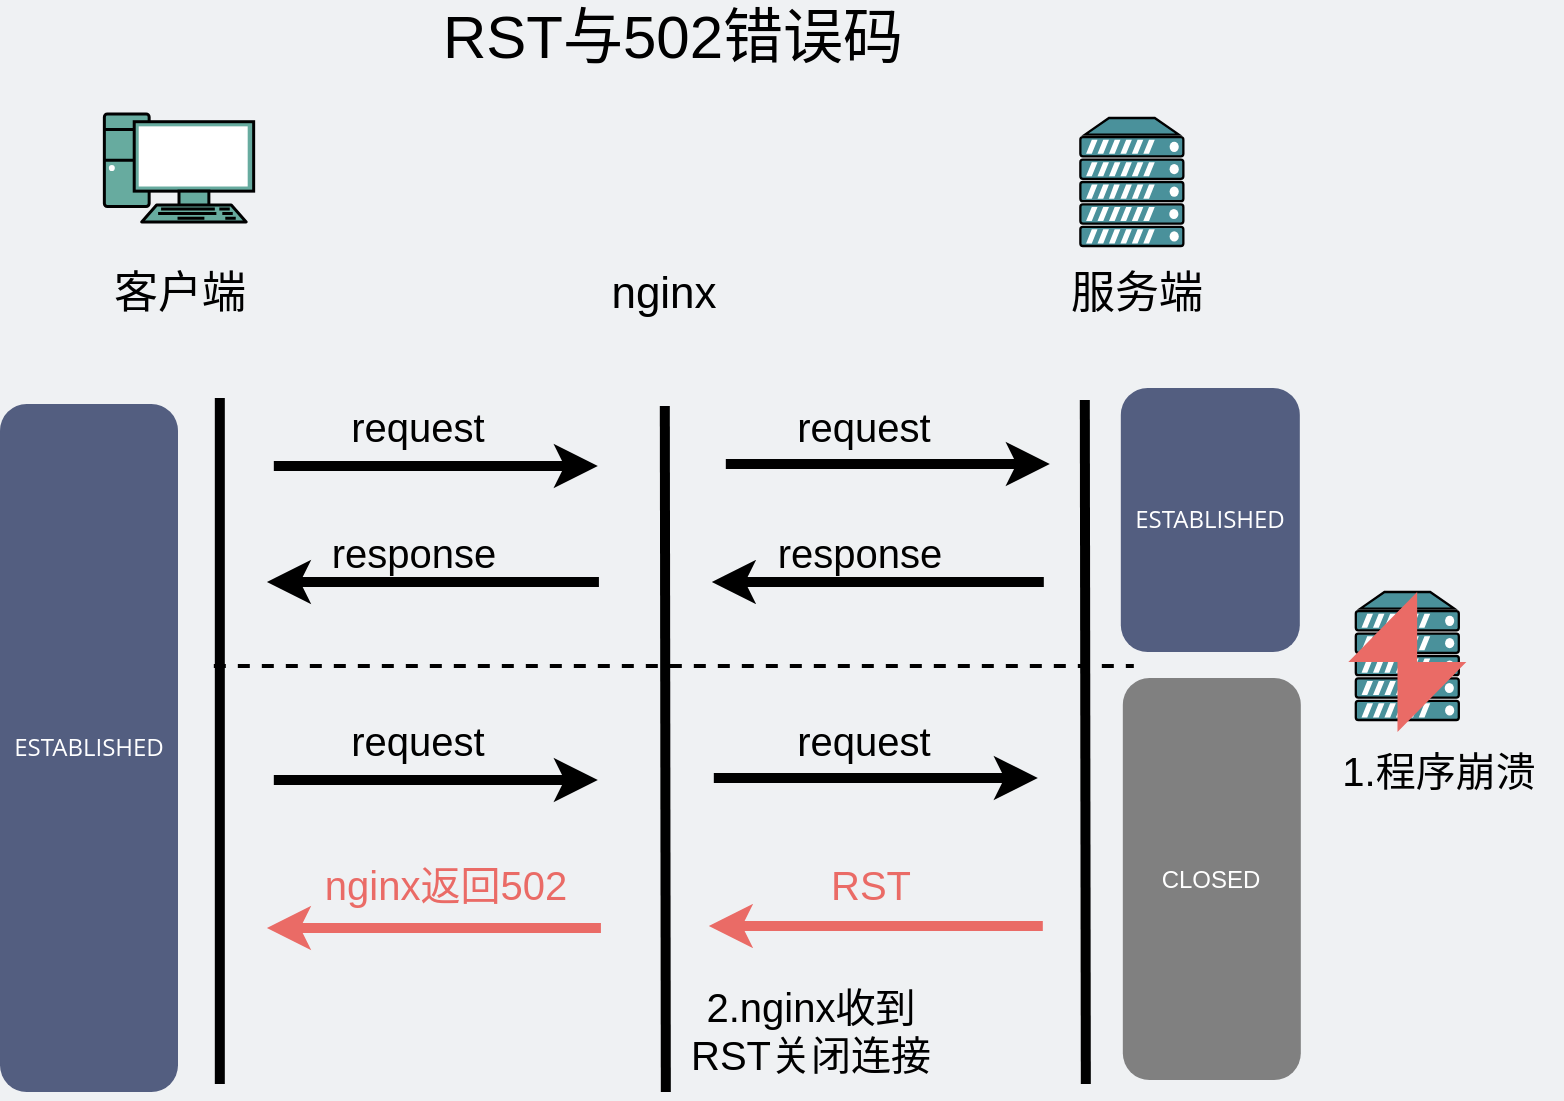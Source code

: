 <mxfile version="15.0.2" type="github">
  <diagram id="3228e29e-7158-1315-38df-8450db1d8a1d" name="Page-1">
    <mxGraphModel dx="800" dy="348" grid="0" gridSize="10" guides="1" tooltips="1" connect="1" arrows="1" fold="1" page="1" pageScale="1" pageWidth="900" pageHeight="620" background="#EFF1F3" math="0" shadow="0">
      <root>
        <mxCell id="0" />
        <mxCell id="1" parent="0" />
        <mxCell id="_KJd5dzx4qh3lxpyMWcO-2" value="" style="fontColor=#0066CC;verticalAlign=top;verticalLabelPosition=bottom;labelPosition=center;align=center;html=1;outlineConnect=0;gradientColor=none;gradientDirection=north;strokeWidth=2;shape=mxgraph.networks.pc;fillColor=#67AB9F;fontSize=30;" parent="1" vertex="1">
          <mxGeometry x="146.18" y="712" width="74.65" height="54" as="geometry" />
        </mxCell>
        <mxCell id="T-5VQnCJckOgUX1Wp16H-28" value="客户端" style="text;html=1;strokeColor=none;fillColor=none;align=center;verticalAlign=middle;whiteSpace=wrap;rounded=0;fontSize=22;" parent="1" vertex="1">
          <mxGeometry x="139.55" y="792" width="87.91" height="20" as="geometry" />
        </mxCell>
        <mxCell id="aH1-eks404bDhsACtXEq-2" value="" style="fontColor=#0066CC;verticalAlign=top;verticalLabelPosition=bottom;labelPosition=center;align=center;html=1;outlineConnect=0;gradientColor=none;gradientDirection=north;strokeWidth=2;shape=mxgraph.networks.server;fillColor=#4A919B;" parent="1" vertex="1">
          <mxGeometry x="634.18" y="714" width="51.5" height="64" as="geometry" />
        </mxCell>
        <mxCell id="aH1-eks404bDhsACtXEq-3" value="服务端" style="text;html=1;strokeColor=none;fillColor=none;align=center;verticalAlign=middle;whiteSpace=wrap;rounded=0;fontSize=22;" parent="1" vertex="1">
          <mxGeometry x="573.18" y="792" width="179" height="20" as="geometry" />
        </mxCell>
        <mxCell id="aH1-eks404bDhsACtXEq-4" value="&lt;font style=&quot;font-size: 30px&quot;&gt;RST与502错误码&lt;/font&gt;" style="text;html=1;strokeColor=none;fillColor=none;align=center;verticalAlign=middle;whiteSpace=wrap;rounded=0;" parent="1" vertex="1">
          <mxGeometry x="232.91" y="659" width="395" height="28" as="geometry" />
        </mxCell>
        <mxCell id="aH1-eks404bDhsACtXEq-7" value="" style="endArrow=none;html=1;strokeWidth=5;" parent="1" edge="1">
          <mxGeometry width="50" height="50" relative="1" as="geometry">
            <mxPoint x="203.91" y="1197" as="sourcePoint" />
            <mxPoint x="203.91" y="854" as="targetPoint" />
          </mxGeometry>
        </mxCell>
        <mxCell id="aH1-eks404bDhsACtXEq-10" value="" style="endArrow=classic;html=1;strokeWidth=5;fontSize=20;" parent="1" edge="1">
          <mxGeometry width="50" height="50" relative="1" as="geometry">
            <mxPoint x="456.91" y="887" as="sourcePoint" />
            <mxPoint x="618.91" y="887" as="targetPoint" />
          </mxGeometry>
        </mxCell>
        <mxCell id="aH1-eks404bDhsACtXEq-12" value="" style="endArrow=none;html=1;strokeWidth=5;startArrow=classic;startFill=1;endFill=0;fontColor=#4A919B;" parent="1" edge="1">
          <mxGeometry width="50" height="50" relative="1" as="geometry">
            <mxPoint x="449.91" y="946" as="sourcePoint" />
            <mxPoint x="615.91" y="946" as="targetPoint" />
          </mxGeometry>
        </mxCell>
        <mxCell id="aH1-eks404bDhsACtXEq-17" value="&lt;span style=&quot;font-family: &amp;quot;open sans&amp;quot; , &amp;quot;clear sans&amp;quot; , &amp;quot;helvetica neue&amp;quot; , &amp;quot;helvetica&amp;quot; , &amp;quot;arial&amp;quot; , sans-serif&quot;&gt;&lt;font style=&quot;font-size: 12px&quot;&gt;ESTABLISHED&lt;/font&gt;&lt;/span&gt;" style="rounded=1;whiteSpace=wrap;html=1;dashed=1;strokeWidth=3;strokeColor=none;fillColor=#535E80;fontColor=#FFFFFF;" parent="1" vertex="1">
          <mxGeometry x="654.41" y="849" width="89.5" height="132" as="geometry" />
        </mxCell>
        <mxCell id="YXoqQ_mGJv7HDvLP6CB5-1" value="" style="endArrow=none;html=1;strokeWidth=5;" parent="1" edge="1">
          <mxGeometry width="50" height="50" relative="1" as="geometry">
            <mxPoint x="636.91" y="1197" as="sourcePoint" />
            <mxPoint x="636.41" y="855" as="targetPoint" />
          </mxGeometry>
        </mxCell>
        <mxCell id="CZwPZS3a3ZRwMsVz8uld-6" value="&lt;font color=&quot;#ffffff&quot;&gt;CLOSED&lt;/font&gt;" style="rounded=1;whiteSpace=wrap;html=1;strokeWidth=3;strokeColor=none;fillColor=#808080;" parent="1" vertex="1">
          <mxGeometry x="655.41" y="994" width="89" height="201" as="geometry" />
        </mxCell>
        <mxCell id="620c4s5pLBTuJ2dwkKwi-3" value="&lt;span style=&quot;font-family: &amp;#34;open sans&amp;#34; , &amp;#34;clear sans&amp;#34; , &amp;#34;helvetica neue&amp;#34; , &amp;#34;helvetica&amp;#34; , &amp;#34;arial&amp;#34; , sans-serif&quot;&gt;&lt;font style=&quot;font-size: 12px&quot;&gt;ESTABLISHED&lt;br&gt;&lt;/font&gt;&lt;/span&gt;" style="rounded=1;whiteSpace=wrap;html=1;dashed=1;strokeWidth=3;fillColor=#535E80;strokeColor=none;fontColor=#FFFFFF;" parent="1" vertex="1">
          <mxGeometry x="94" y="857" width="89" height="344" as="geometry" />
        </mxCell>
        <mxCell id="RZoSx3gHirty8Vm16f_1-15" value="" style="fontColor=#0066CC;verticalAlign=top;verticalLabelPosition=bottom;labelPosition=center;align=center;html=1;outlineConnect=0;gradientColor=none;gradientDirection=north;strokeWidth=2;shape=mxgraph.networks.server;fillColor=#4A919B;" parent="1" vertex="1">
          <mxGeometry x="771.91" y="951" width="51.5" height="64" as="geometry" />
        </mxCell>
        <mxCell id="RZoSx3gHirty8Vm16f_1-16" value="" style="html=1;verticalLabelPosition=bottom;align=center;labelBackgroundColor=#ffffff;verticalAlign=top;strokeWidth=2;shadow=0;dashed=0;shape=mxgraph.ios7.icons.flash;strokeColor=none;fillColor=#EA6B66;" parent="1" vertex="1">
          <mxGeometry x="768.16" y="951" width="59" height="70" as="geometry" />
        </mxCell>
        <mxCell id="RZoSx3gHirty8Vm16f_1-17" value="&lt;font style=&quot;font-size: 20px&quot;&gt;1.程序崩溃&lt;/font&gt;" style="text;html=1;strokeColor=none;fillColor=none;align=center;verticalAlign=middle;whiteSpace=wrap;rounded=0;" parent="1" vertex="1">
          <mxGeometry x="752.18" y="1023" width="122.73" height="33" as="geometry" />
        </mxCell>
        <mxCell id="RZoSx3gHirty8Vm16f_1-20" value="" style="endArrow=none;html=1;strokeWidth=5;startArrow=classic;startFill=1;endFill=0;fontColor=#4A919B;strokeColor=#EA6B66;" parent="1" edge="1">
          <mxGeometry width="50" height="50" relative="1" as="geometry">
            <mxPoint x="448.41" y="1118" as="sourcePoint" />
            <mxPoint x="615.41" y="1118" as="targetPoint" />
          </mxGeometry>
        </mxCell>
        <mxCell id="RZoSx3gHirty8Vm16f_1-21" value="RST" style="text;html=1;strokeColor=none;fillColor=none;align=center;verticalAlign=middle;whiteSpace=wrap;rounded=0;fontSize=20;rotation=0;fontColor=#EA6B66;" parent="1" vertex="1">
          <mxGeometry x="486.18" y="1081" width="87" height="32" as="geometry" />
        </mxCell>
        <mxCell id="RZoSx3gHirty8Vm16f_1-23" value="&lt;font style=&quot;font-size: 20px&quot;&gt;2.nginx收到&lt;br&gt;RST关闭连接&lt;br&gt;&lt;/font&gt;" style="text;html=1;strokeColor=none;fillColor=none;align=center;verticalAlign=middle;whiteSpace=wrap;rounded=0;" parent="1" vertex="1">
          <mxGeometry x="417.91" y="1144" width="163" height="51" as="geometry" />
        </mxCell>
        <mxCell id="GUUlcHjoklqDYzLI_npm-1" value="" style="endArrow=none;html=1;strokeWidth=5;" edge="1" parent="1">
          <mxGeometry width="50" height="50" relative="1" as="geometry">
            <mxPoint x="426.91" y="1201" as="sourcePoint" />
            <mxPoint x="426.41" y="858" as="targetPoint" />
          </mxGeometry>
        </mxCell>
        <mxCell id="GUUlcHjoklqDYzLI_npm-2" value="" style="shape=image;html=1;verticalAlign=top;verticalLabelPosition=bottom;labelBackgroundColor=#ffffff;imageAspect=0;aspect=fixed;image=https://cdn4.iconfinder.com/data/icons/logos-brands-5/24/nginx-128.png" vertex="1" parent="1">
          <mxGeometry x="389.91" y="709" width="74" height="74" as="geometry" />
        </mxCell>
        <mxCell id="GUUlcHjoklqDYzLI_npm-3" value="nginx" style="text;html=1;strokeColor=none;fillColor=none;align=center;verticalAlign=middle;whiteSpace=wrap;rounded=0;fontSize=22;" vertex="1" parent="1">
          <mxGeometry x="381.91" y="792" width="87.91" height="20" as="geometry" />
        </mxCell>
        <mxCell id="GUUlcHjoklqDYzLI_npm-4" value="&lt;span style=&quot;font-size: 20px&quot;&gt;request&lt;/span&gt;" style="text;html=1;strokeColor=none;fillColor=none;align=center;verticalAlign=middle;whiteSpace=wrap;rounded=0;" vertex="1" parent="1">
          <mxGeometry x="459.91" y="858" width="132" height="20" as="geometry" />
        </mxCell>
        <mxCell id="GUUlcHjoklqDYzLI_npm-5" value="" style="endArrow=classic;html=1;strokeWidth=5;fontSize=20;" edge="1" parent="1">
          <mxGeometry width="50" height="50" relative="1" as="geometry">
            <mxPoint x="230.91" y="888" as="sourcePoint" />
            <mxPoint x="392.91" y="888" as="targetPoint" />
          </mxGeometry>
        </mxCell>
        <mxCell id="GUUlcHjoklqDYzLI_npm-6" value="&lt;span style=&quot;font-size: 20px&quot;&gt;request&lt;/span&gt;" style="text;html=1;strokeColor=none;fillColor=none;align=center;verticalAlign=middle;whiteSpace=wrap;rounded=0;" vertex="1" parent="1">
          <mxGeometry x="236.91" y="858" width="132" height="20" as="geometry" />
        </mxCell>
        <mxCell id="GUUlcHjoklqDYzLI_npm-7" value="&lt;span style=&quot;font-size: 20px&quot;&gt;response&lt;/span&gt;" style="text;html=1;strokeColor=none;fillColor=none;align=center;verticalAlign=middle;whiteSpace=wrap;rounded=0;" vertex="1" parent="1">
          <mxGeometry x="457.91" y="921" width="132" height="20" as="geometry" />
        </mxCell>
        <mxCell id="GUUlcHjoklqDYzLI_npm-8" value="" style="endArrow=none;html=1;strokeWidth=5;startArrow=classic;startFill=1;endFill=0;fontColor=#4A919B;" edge="1" parent="1">
          <mxGeometry width="50" height="50" relative="1" as="geometry">
            <mxPoint x="227.46" y="946" as="sourcePoint" />
            <mxPoint x="393.46" y="946" as="targetPoint" />
          </mxGeometry>
        </mxCell>
        <mxCell id="GUUlcHjoklqDYzLI_npm-9" value="&lt;span style=&quot;font-size: 20px&quot;&gt;response&lt;/span&gt;" style="text;html=1;strokeColor=none;fillColor=none;align=center;verticalAlign=middle;whiteSpace=wrap;rounded=0;" vertex="1" parent="1">
          <mxGeometry x="235.46" y="921" width="132" height="20" as="geometry" />
        </mxCell>
        <mxCell id="GUUlcHjoklqDYzLI_npm-10" value="" style="endArrow=classic;html=1;strokeWidth=5;fontSize=20;" edge="1" parent="1">
          <mxGeometry width="50" height="50" relative="1" as="geometry">
            <mxPoint x="230.91" y="1045" as="sourcePoint" />
            <mxPoint x="392.91" y="1045" as="targetPoint" />
          </mxGeometry>
        </mxCell>
        <mxCell id="GUUlcHjoklqDYzLI_npm-11" value="&lt;span style=&quot;font-size: 20px&quot;&gt;request&lt;/span&gt;" style="text;html=1;strokeColor=none;fillColor=none;align=center;verticalAlign=middle;whiteSpace=wrap;rounded=0;" vertex="1" parent="1">
          <mxGeometry x="236.91" y="1015" width="132" height="20" as="geometry" />
        </mxCell>
        <mxCell id="GUUlcHjoklqDYzLI_npm-12" value="" style="endArrow=classic;html=1;strokeWidth=5;fontSize=20;" edge="1" parent="1">
          <mxGeometry width="50" height="50" relative="1" as="geometry">
            <mxPoint x="450.91" y="1044" as="sourcePoint" />
            <mxPoint x="612.91" y="1044" as="targetPoint" />
          </mxGeometry>
        </mxCell>
        <mxCell id="GUUlcHjoklqDYzLI_npm-13" value="&lt;span style=&quot;font-size: 20px&quot;&gt;request&lt;/span&gt;" style="text;html=1;strokeColor=none;fillColor=none;align=center;verticalAlign=middle;whiteSpace=wrap;rounded=0;" vertex="1" parent="1">
          <mxGeometry x="459.91" y="1015" width="132" height="20" as="geometry" />
        </mxCell>
        <mxCell id="GUUlcHjoklqDYzLI_npm-14" value="" style="endArrow=none;dashed=1;html=1;strokeColor=#000000;strokeWidth=2;" edge="1" parent="1">
          <mxGeometry width="50" height="50" relative="1" as="geometry">
            <mxPoint x="200.91" y="988" as="sourcePoint" />
            <mxPoint x="660.91" y="988" as="targetPoint" />
          </mxGeometry>
        </mxCell>
        <mxCell id="GUUlcHjoklqDYzLI_npm-15" value="" style="endArrow=none;html=1;strokeWidth=5;startArrow=classic;startFill=1;endFill=0;fontColor=#4A919B;strokeColor=#EA6B66;" edge="1" parent="1">
          <mxGeometry width="50" height="50" relative="1" as="geometry">
            <mxPoint x="227.46" y="1119" as="sourcePoint" />
            <mxPoint x="394.46" y="1119" as="targetPoint" />
          </mxGeometry>
        </mxCell>
        <mxCell id="GUUlcHjoklqDYzLI_npm-16" value="nginx返回502" style="text;html=1;strokeColor=none;fillColor=none;align=center;verticalAlign=middle;whiteSpace=wrap;rounded=0;fontSize=20;rotation=0;fontColor=#EA6B66;" vertex="1" parent="1">
          <mxGeometry x="251.91" y="1081" width="130" height="32" as="geometry" />
        </mxCell>
      </root>
    </mxGraphModel>
  </diagram>
</mxfile>
